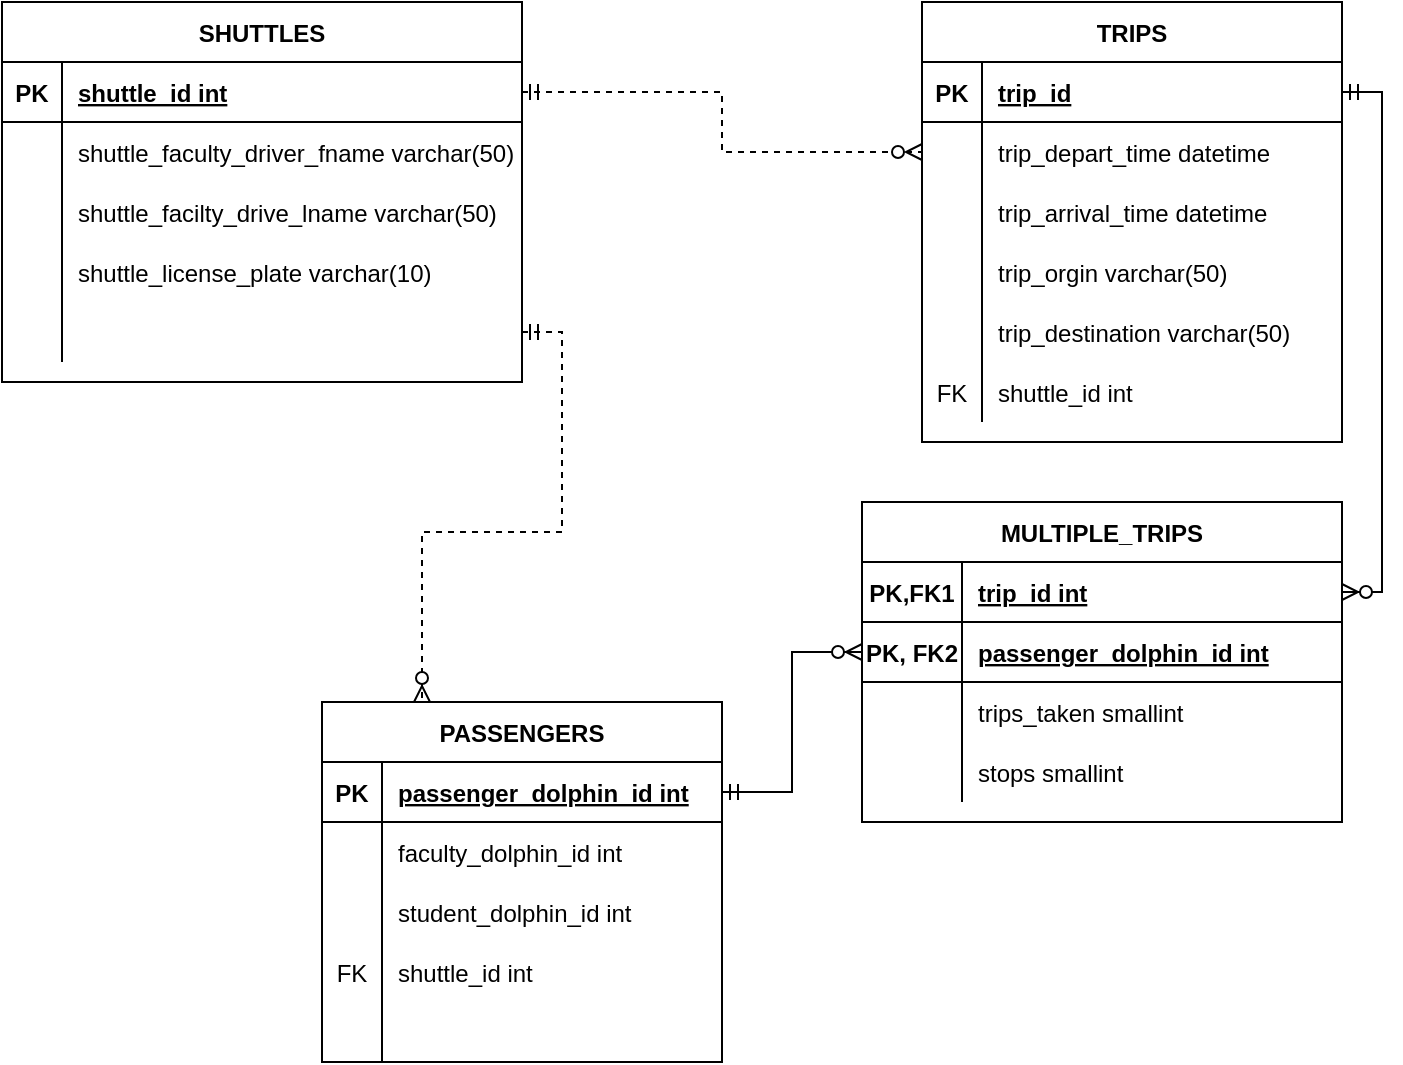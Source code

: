 <mxfile version="14.4.4" type="device"><diagram id="XD-8HTK5XVBbuNtEP1AI" name="Page-1"><mxGraphModel dx="1422" dy="705" grid="1" gridSize="10" guides="1" tooltips="1" connect="1" arrows="1" fold="1" page="1" pageScale="1" pageWidth="850" pageHeight="1100" math="0" shadow="0"><root><mxCell id="0"/><mxCell id="1" parent="0"/><mxCell id="gdSXEXV6dwBL5l3E3zod-1" value="SHUTTLES" style="shape=table;startSize=30;container=1;collapsible=1;childLayout=tableLayout;fixedRows=1;rowLines=0;fontStyle=1;align=center;resizeLast=1;" parent="1" vertex="1"><mxGeometry x="80" y="120" width="260" height="190" as="geometry"/></mxCell><mxCell id="gdSXEXV6dwBL5l3E3zod-2" value="" style="shape=partialRectangle;collapsible=0;dropTarget=0;pointerEvents=0;fillColor=none;top=0;left=0;bottom=1;right=0;points=[[0,0.5],[1,0.5]];portConstraint=eastwest;" parent="gdSXEXV6dwBL5l3E3zod-1" vertex="1"><mxGeometry y="30" width="260" height="30" as="geometry"/></mxCell><mxCell id="gdSXEXV6dwBL5l3E3zod-3" value="PK" style="shape=partialRectangle;connectable=0;fillColor=none;top=0;left=0;bottom=0;right=0;fontStyle=1;overflow=hidden;" parent="gdSXEXV6dwBL5l3E3zod-2" vertex="1"><mxGeometry width="30" height="30" as="geometry"/></mxCell><mxCell id="gdSXEXV6dwBL5l3E3zod-4" value="shuttle_id int" style="shape=partialRectangle;connectable=0;fillColor=none;top=0;left=0;bottom=0;right=0;align=left;spacingLeft=6;fontStyle=5;overflow=hidden;" parent="gdSXEXV6dwBL5l3E3zod-2" vertex="1"><mxGeometry x="30" width="230" height="30" as="geometry"/></mxCell><mxCell id="gdSXEXV6dwBL5l3E3zod-5" value="" style="shape=partialRectangle;collapsible=0;dropTarget=0;pointerEvents=0;fillColor=none;top=0;left=0;bottom=0;right=0;points=[[0,0.5],[1,0.5]];portConstraint=eastwest;" parent="gdSXEXV6dwBL5l3E3zod-1" vertex="1"><mxGeometry y="60" width="260" height="30" as="geometry"/></mxCell><mxCell id="gdSXEXV6dwBL5l3E3zod-6" value="" style="shape=partialRectangle;connectable=0;fillColor=none;top=0;left=0;bottom=0;right=0;editable=1;overflow=hidden;" parent="gdSXEXV6dwBL5l3E3zod-5" vertex="1"><mxGeometry width="30" height="30" as="geometry"/></mxCell><mxCell id="gdSXEXV6dwBL5l3E3zod-7" value="shuttle_faculty_driver_fname varchar(50)" style="shape=partialRectangle;connectable=0;fillColor=none;top=0;left=0;bottom=0;right=0;align=left;spacingLeft=6;overflow=hidden;" parent="gdSXEXV6dwBL5l3E3zod-5" vertex="1"><mxGeometry x="30" width="230" height="30" as="geometry"/></mxCell><mxCell id="gdSXEXV6dwBL5l3E3zod-87" value="" style="shape=partialRectangle;collapsible=0;dropTarget=0;pointerEvents=0;fillColor=none;top=0;left=0;bottom=0;right=0;points=[[0,0.5],[1,0.5]];portConstraint=eastwest;" parent="gdSXEXV6dwBL5l3E3zod-1" vertex="1"><mxGeometry y="90" width="260" height="30" as="geometry"/></mxCell><mxCell id="gdSXEXV6dwBL5l3E3zod-88" value="" style="shape=partialRectangle;connectable=0;fillColor=none;top=0;left=0;bottom=0;right=0;editable=1;overflow=hidden;" parent="gdSXEXV6dwBL5l3E3zod-87" vertex="1"><mxGeometry width="30" height="30" as="geometry"/></mxCell><mxCell id="gdSXEXV6dwBL5l3E3zod-89" value="shuttle_facilty_drive_lname varchar(50)" style="shape=partialRectangle;connectable=0;fillColor=none;top=0;left=0;bottom=0;right=0;align=left;spacingLeft=6;overflow=hidden;" parent="gdSXEXV6dwBL5l3E3zod-87" vertex="1"><mxGeometry x="30" width="230" height="30" as="geometry"/></mxCell><mxCell id="gdSXEXV6dwBL5l3E3zod-8" value="" style="shape=partialRectangle;collapsible=0;dropTarget=0;pointerEvents=0;fillColor=none;top=0;left=0;bottom=0;right=0;points=[[0,0.5],[1,0.5]];portConstraint=eastwest;" parent="gdSXEXV6dwBL5l3E3zod-1" vertex="1"><mxGeometry y="120" width="260" height="30" as="geometry"/></mxCell><mxCell id="gdSXEXV6dwBL5l3E3zod-9" value="" style="shape=partialRectangle;connectable=0;fillColor=none;top=0;left=0;bottom=0;right=0;editable=1;overflow=hidden;" parent="gdSXEXV6dwBL5l3E3zod-8" vertex="1"><mxGeometry width="30" height="30" as="geometry"/></mxCell><mxCell id="gdSXEXV6dwBL5l3E3zod-10" value="shuttle_license_plate varchar(10) " style="shape=partialRectangle;connectable=0;fillColor=none;top=0;left=0;bottom=0;right=0;align=left;spacingLeft=6;overflow=hidden;" parent="gdSXEXV6dwBL5l3E3zod-8" vertex="1"><mxGeometry x="30" width="230" height="30" as="geometry"/></mxCell><mxCell id="gdSXEXV6dwBL5l3E3zod-11" value="" style="shape=partialRectangle;collapsible=0;dropTarget=0;pointerEvents=0;fillColor=none;top=0;left=0;bottom=0;right=0;points=[[0,0.5],[1,0.5]];portConstraint=eastwest;" parent="gdSXEXV6dwBL5l3E3zod-1" vertex="1"><mxGeometry y="150" width="260" height="30" as="geometry"/></mxCell><mxCell id="gdSXEXV6dwBL5l3E3zod-12" value="" style="shape=partialRectangle;connectable=0;fillColor=none;top=0;left=0;bottom=0;right=0;editable=1;overflow=hidden;" parent="gdSXEXV6dwBL5l3E3zod-11" vertex="1"><mxGeometry width="30" height="30" as="geometry"/></mxCell><mxCell id="gdSXEXV6dwBL5l3E3zod-13" value="" style="shape=partialRectangle;connectable=0;fillColor=none;top=0;left=0;bottom=0;right=0;align=left;spacingLeft=6;overflow=hidden;" parent="gdSXEXV6dwBL5l3E3zod-11" vertex="1"><mxGeometry x="30" width="230" height="30" as="geometry"/></mxCell><mxCell id="gdSXEXV6dwBL5l3E3zod-14" value="TRIPS" style="shape=table;startSize=30;container=1;collapsible=1;childLayout=tableLayout;fixedRows=1;rowLines=0;fontStyle=1;align=center;resizeLast=1;" parent="1" vertex="1"><mxGeometry x="540" y="120" width="210" height="220" as="geometry"/></mxCell><mxCell id="gdSXEXV6dwBL5l3E3zod-15" value="" style="shape=partialRectangle;collapsible=0;dropTarget=0;pointerEvents=0;fillColor=none;top=0;left=0;bottom=1;right=0;points=[[0,0.5],[1,0.5]];portConstraint=eastwest;" parent="gdSXEXV6dwBL5l3E3zod-14" vertex="1"><mxGeometry y="30" width="210" height="30" as="geometry"/></mxCell><mxCell id="gdSXEXV6dwBL5l3E3zod-16" value="PK" style="shape=partialRectangle;connectable=0;fillColor=none;top=0;left=0;bottom=0;right=0;fontStyle=1;overflow=hidden;" parent="gdSXEXV6dwBL5l3E3zod-15" vertex="1"><mxGeometry width="30" height="30" as="geometry"/></mxCell><mxCell id="gdSXEXV6dwBL5l3E3zod-17" value="trip_id" style="shape=partialRectangle;connectable=0;fillColor=none;top=0;left=0;bottom=0;right=0;align=left;spacingLeft=6;fontStyle=5;overflow=hidden;" parent="gdSXEXV6dwBL5l3E3zod-15" vertex="1"><mxGeometry x="30" width="180" height="30" as="geometry"/></mxCell><mxCell id="gdSXEXV6dwBL5l3E3zod-18" value="" style="shape=partialRectangle;collapsible=0;dropTarget=0;pointerEvents=0;fillColor=none;top=0;left=0;bottom=0;right=0;points=[[0,0.5],[1,0.5]];portConstraint=eastwest;" parent="gdSXEXV6dwBL5l3E3zod-14" vertex="1"><mxGeometry y="60" width="210" height="30" as="geometry"/></mxCell><mxCell id="gdSXEXV6dwBL5l3E3zod-19" value="" style="shape=partialRectangle;connectable=0;fillColor=none;top=0;left=0;bottom=0;right=0;editable=1;overflow=hidden;" parent="gdSXEXV6dwBL5l3E3zod-18" vertex="1"><mxGeometry width="30" height="30" as="geometry"/></mxCell><mxCell id="gdSXEXV6dwBL5l3E3zod-20" value="trip_depart_time datetime" style="shape=partialRectangle;connectable=0;fillColor=none;top=0;left=0;bottom=0;right=0;align=left;spacingLeft=6;overflow=hidden;" parent="gdSXEXV6dwBL5l3E3zod-18" vertex="1"><mxGeometry x="30" width="180" height="30" as="geometry"/></mxCell><mxCell id="gdSXEXV6dwBL5l3E3zod-21" value="" style="shape=partialRectangle;collapsible=0;dropTarget=0;pointerEvents=0;fillColor=none;top=0;left=0;bottom=0;right=0;points=[[0,0.5],[1,0.5]];portConstraint=eastwest;" parent="gdSXEXV6dwBL5l3E3zod-14" vertex="1"><mxGeometry y="90" width="210" height="30" as="geometry"/></mxCell><mxCell id="gdSXEXV6dwBL5l3E3zod-22" value="" style="shape=partialRectangle;connectable=0;fillColor=none;top=0;left=0;bottom=0;right=0;editable=1;overflow=hidden;" parent="gdSXEXV6dwBL5l3E3zod-21" vertex="1"><mxGeometry width="30" height="30" as="geometry"/></mxCell><mxCell id="gdSXEXV6dwBL5l3E3zod-23" value="trip_arrival_time datetime" style="shape=partialRectangle;connectable=0;fillColor=none;top=0;left=0;bottom=0;right=0;align=left;spacingLeft=6;overflow=hidden;" parent="gdSXEXV6dwBL5l3E3zod-21" vertex="1"><mxGeometry x="30" width="180" height="30" as="geometry"/></mxCell><mxCell id="gdSXEXV6dwBL5l3E3zod-24" value="" style="shape=partialRectangle;collapsible=0;dropTarget=0;pointerEvents=0;fillColor=none;top=0;left=0;bottom=0;right=0;points=[[0,0.5],[1,0.5]];portConstraint=eastwest;" parent="gdSXEXV6dwBL5l3E3zod-14" vertex="1"><mxGeometry y="120" width="210" height="30" as="geometry"/></mxCell><mxCell id="gdSXEXV6dwBL5l3E3zod-25" value="" style="shape=partialRectangle;connectable=0;fillColor=none;top=0;left=0;bottom=0;right=0;editable=1;overflow=hidden;" parent="gdSXEXV6dwBL5l3E3zod-24" vertex="1"><mxGeometry width="30" height="30" as="geometry"/></mxCell><mxCell id="gdSXEXV6dwBL5l3E3zod-26" value="trip_orgin varchar(50)" style="shape=partialRectangle;connectable=0;fillColor=none;top=0;left=0;bottom=0;right=0;align=left;spacingLeft=6;overflow=hidden;" parent="gdSXEXV6dwBL5l3E3zod-24" vertex="1"><mxGeometry x="30" width="180" height="30" as="geometry"/></mxCell><mxCell id="gdSXEXV6dwBL5l3E3zod-49" value="" style="shape=partialRectangle;collapsible=0;dropTarget=0;pointerEvents=0;fillColor=none;top=0;left=0;bottom=0;right=0;points=[[0,0.5],[1,0.5]];portConstraint=eastwest;" parent="gdSXEXV6dwBL5l3E3zod-14" vertex="1"><mxGeometry y="150" width="210" height="30" as="geometry"/></mxCell><mxCell id="gdSXEXV6dwBL5l3E3zod-50" value="" style="shape=partialRectangle;connectable=0;fillColor=none;top=0;left=0;bottom=0;right=0;editable=1;overflow=hidden;" parent="gdSXEXV6dwBL5l3E3zod-49" vertex="1"><mxGeometry width="30" height="30" as="geometry"/></mxCell><mxCell id="gdSXEXV6dwBL5l3E3zod-51" value="trip_destination varchar(50)" style="shape=partialRectangle;connectable=0;fillColor=none;top=0;left=0;bottom=0;right=0;align=left;spacingLeft=6;overflow=hidden;" parent="gdSXEXV6dwBL5l3E3zod-49" vertex="1"><mxGeometry x="30" width="180" height="30" as="geometry"/></mxCell><mxCell id="gdSXEXV6dwBL5l3E3zod-90" value="" style="shape=partialRectangle;collapsible=0;dropTarget=0;pointerEvents=0;fillColor=none;top=0;left=0;bottom=0;right=0;points=[[0,0.5],[1,0.5]];portConstraint=eastwest;" parent="gdSXEXV6dwBL5l3E3zod-14" vertex="1"><mxGeometry y="180" width="210" height="30" as="geometry"/></mxCell><mxCell id="gdSXEXV6dwBL5l3E3zod-91" value="FK" style="shape=partialRectangle;connectable=0;fillColor=none;top=0;left=0;bottom=0;right=0;editable=1;overflow=hidden;" parent="gdSXEXV6dwBL5l3E3zod-90" vertex="1"><mxGeometry width="30" height="30" as="geometry"/></mxCell><mxCell id="gdSXEXV6dwBL5l3E3zod-92" value="shuttle_id int" style="shape=partialRectangle;connectable=0;fillColor=none;top=0;left=0;bottom=0;right=0;align=left;spacingLeft=6;overflow=hidden;" parent="gdSXEXV6dwBL5l3E3zod-90" vertex="1"><mxGeometry x="30" width="180" height="30" as="geometry"/></mxCell><mxCell id="gdSXEXV6dwBL5l3E3zod-27" value="PASSENGERS" style="shape=table;startSize=30;container=1;collapsible=1;childLayout=tableLayout;fixedRows=1;rowLines=0;fontStyle=1;align=center;resizeLast=1;" parent="1" vertex="1"><mxGeometry x="240" y="470" width="200" height="180" as="geometry"/></mxCell><mxCell id="gdSXEXV6dwBL5l3E3zod-28" value="" style="shape=partialRectangle;collapsible=0;dropTarget=0;pointerEvents=0;fillColor=none;top=0;left=0;bottom=1;right=0;points=[[0,0.5],[1,0.5]];portConstraint=eastwest;" parent="gdSXEXV6dwBL5l3E3zod-27" vertex="1"><mxGeometry y="30" width="200" height="30" as="geometry"/></mxCell><mxCell id="gdSXEXV6dwBL5l3E3zod-29" value="PK" style="shape=partialRectangle;connectable=0;fillColor=none;top=0;left=0;bottom=0;right=0;fontStyle=1;overflow=hidden;" parent="gdSXEXV6dwBL5l3E3zod-28" vertex="1"><mxGeometry width="30" height="30" as="geometry"/></mxCell><mxCell id="gdSXEXV6dwBL5l3E3zod-30" value="passenger_dolphin_id int" style="shape=partialRectangle;connectable=0;fillColor=none;top=0;left=0;bottom=0;right=0;align=left;spacingLeft=6;fontStyle=5;overflow=hidden;" parent="gdSXEXV6dwBL5l3E3zod-28" vertex="1"><mxGeometry x="30" width="170" height="30" as="geometry"/></mxCell><mxCell id="gdSXEXV6dwBL5l3E3zod-31" value="" style="shape=partialRectangle;collapsible=0;dropTarget=0;pointerEvents=0;fillColor=none;top=0;left=0;bottom=0;right=0;points=[[0,0.5],[1,0.5]];portConstraint=eastwest;" parent="gdSXEXV6dwBL5l3E3zod-27" vertex="1"><mxGeometry y="60" width="200" height="30" as="geometry"/></mxCell><mxCell id="gdSXEXV6dwBL5l3E3zod-32" value="" style="shape=partialRectangle;connectable=0;fillColor=none;top=0;left=0;bottom=0;right=0;editable=1;overflow=hidden;" parent="gdSXEXV6dwBL5l3E3zod-31" vertex="1"><mxGeometry width="30" height="30" as="geometry"/></mxCell><mxCell id="gdSXEXV6dwBL5l3E3zod-33" value="faculty_dolphin_id int" style="shape=partialRectangle;connectable=0;fillColor=none;top=0;left=0;bottom=0;right=0;align=left;spacingLeft=6;overflow=hidden;" parent="gdSXEXV6dwBL5l3E3zod-31" vertex="1"><mxGeometry x="30" width="170" height="30" as="geometry"/></mxCell><mxCell id="gdSXEXV6dwBL5l3E3zod-34" value="" style="shape=partialRectangle;collapsible=0;dropTarget=0;pointerEvents=0;fillColor=none;top=0;left=0;bottom=0;right=0;points=[[0,0.5],[1,0.5]];portConstraint=eastwest;" parent="gdSXEXV6dwBL5l3E3zod-27" vertex="1"><mxGeometry y="90" width="200" height="30" as="geometry"/></mxCell><mxCell id="gdSXEXV6dwBL5l3E3zod-35" value="" style="shape=partialRectangle;connectable=0;fillColor=none;top=0;left=0;bottom=0;right=0;editable=1;overflow=hidden;" parent="gdSXEXV6dwBL5l3E3zod-34" vertex="1"><mxGeometry width="30" height="30" as="geometry"/></mxCell><mxCell id="gdSXEXV6dwBL5l3E3zod-36" value="student_dolphin_id int" style="shape=partialRectangle;connectable=0;fillColor=none;top=0;left=0;bottom=0;right=0;align=left;spacingLeft=6;overflow=hidden;" parent="gdSXEXV6dwBL5l3E3zod-34" vertex="1"><mxGeometry x="30" width="170" height="30" as="geometry"/></mxCell><mxCell id="gdSXEXV6dwBL5l3E3zod-61" value="" style="shape=partialRectangle;collapsible=0;dropTarget=0;pointerEvents=0;fillColor=none;top=0;left=0;bottom=0;right=0;points=[[0,0.5],[1,0.5]];portConstraint=eastwest;" parent="gdSXEXV6dwBL5l3E3zod-27" vertex="1"><mxGeometry y="120" width="200" height="30" as="geometry"/></mxCell><mxCell id="gdSXEXV6dwBL5l3E3zod-62" value="FK" style="shape=partialRectangle;connectable=0;fillColor=none;top=0;left=0;bottom=0;right=0;fontStyle=0;overflow=hidden;" parent="gdSXEXV6dwBL5l3E3zod-61" vertex="1"><mxGeometry width="30" height="30" as="geometry"/></mxCell><mxCell id="gdSXEXV6dwBL5l3E3zod-63" value="shuttle_id int" style="shape=partialRectangle;connectable=0;fillColor=none;top=0;left=0;bottom=0;right=0;align=left;spacingLeft=6;fontStyle=0;overflow=hidden;" parent="gdSXEXV6dwBL5l3E3zod-61" vertex="1"><mxGeometry x="30" width="170" height="30" as="geometry"/></mxCell><mxCell id="gdSXEXV6dwBL5l3E3zod-37" value="" style="shape=partialRectangle;collapsible=0;dropTarget=0;pointerEvents=0;fillColor=none;top=0;left=0;bottom=0;right=0;points=[[0,0.5],[1,0.5]];portConstraint=eastwest;" parent="gdSXEXV6dwBL5l3E3zod-27" vertex="1"><mxGeometry y="150" width="200" height="30" as="geometry"/></mxCell><mxCell id="gdSXEXV6dwBL5l3E3zod-38" value="" style="shape=partialRectangle;connectable=0;fillColor=none;top=0;left=0;bottom=0;right=0;editable=1;overflow=hidden;" parent="gdSXEXV6dwBL5l3E3zod-37" vertex="1"><mxGeometry width="30" height="30" as="geometry"/></mxCell><mxCell id="gdSXEXV6dwBL5l3E3zod-39" value="" style="shape=partialRectangle;connectable=0;fillColor=none;top=0;left=0;bottom=0;right=0;align=left;spacingLeft=6;overflow=hidden;" parent="gdSXEXV6dwBL5l3E3zod-37" vertex="1"><mxGeometry x="30" width="170" height="30" as="geometry"/></mxCell><mxCell id="gdSXEXV6dwBL5l3E3zod-53" style="edgeStyle=orthogonalEdgeStyle;rounded=0;orthogonalLoop=1;jettySize=auto;html=1;exitX=1;exitY=0.5;exitDx=0;exitDy=0;entryX=0.25;entryY=0;entryDx=0;entryDy=0;startArrow=ERmandOne;startFill=0;endArrow=ERzeroToMany;endFill=1;dashed=1;" parent="1" source="gdSXEXV6dwBL5l3E3zod-11" target="gdSXEXV6dwBL5l3E3zod-27" edge="1"><mxGeometry relative="1" as="geometry"/></mxCell><mxCell id="gdSXEXV6dwBL5l3E3zod-54" style="edgeStyle=orthogonalEdgeStyle;rounded=0;orthogonalLoop=1;jettySize=auto;html=1;exitX=1;exitY=0.5;exitDx=0;exitDy=0;startArrow=ERmandOne;startFill=0;endArrow=ERzeroToMany;endFill=1;entryX=0;entryY=0.5;entryDx=0;entryDy=0;dashed=1;" parent="1" source="gdSXEXV6dwBL5l3E3zod-2" target="gdSXEXV6dwBL5l3E3zod-18" edge="1"><mxGeometry relative="1" as="geometry"/></mxCell><mxCell id="gdSXEXV6dwBL5l3E3zod-65" value="MULTIPLE_TRIPS" style="shape=table;startSize=30;container=1;collapsible=1;childLayout=tableLayout;fixedRows=1;rowLines=0;fontStyle=1;align=center;resizeLast=1;" parent="1" vertex="1"><mxGeometry x="510" y="370" width="240" height="160" as="geometry"/></mxCell><mxCell id="gdSXEXV6dwBL5l3E3zod-66" value="" style="shape=partialRectangle;collapsible=0;dropTarget=0;pointerEvents=0;fillColor=none;top=0;left=0;bottom=1;right=0;points=[[0,0.5],[1,0.5]];portConstraint=eastwest;" parent="gdSXEXV6dwBL5l3E3zod-65" vertex="1"><mxGeometry y="30" width="240" height="30" as="geometry"/></mxCell><mxCell id="gdSXEXV6dwBL5l3E3zod-67" value="PK,FK1" style="shape=partialRectangle;connectable=0;fillColor=none;top=0;left=0;bottom=0;right=0;fontStyle=1;overflow=hidden;" parent="gdSXEXV6dwBL5l3E3zod-66" vertex="1"><mxGeometry width="50" height="30" as="geometry"/></mxCell><mxCell id="gdSXEXV6dwBL5l3E3zod-68" value="trip_id int" style="shape=partialRectangle;connectable=0;fillColor=none;top=0;left=0;bottom=0;right=0;align=left;spacingLeft=6;fontStyle=5;overflow=hidden;" parent="gdSXEXV6dwBL5l3E3zod-66" vertex="1"><mxGeometry x="50" width="190" height="30" as="geometry"/></mxCell><mxCell id="gdSXEXV6dwBL5l3E3zod-78" value="" style="shape=partialRectangle;collapsible=0;dropTarget=0;pointerEvents=0;fillColor=none;top=0;left=0;bottom=1;right=0;points=[[0,0.5],[1,0.5]];portConstraint=eastwest;" parent="gdSXEXV6dwBL5l3E3zod-65" vertex="1"><mxGeometry y="60" width="240" height="30" as="geometry"/></mxCell><mxCell id="gdSXEXV6dwBL5l3E3zod-79" value="PK, FK2" style="shape=partialRectangle;connectable=0;fillColor=none;top=0;left=0;bottom=0;right=0;fontStyle=1;overflow=hidden;" parent="gdSXEXV6dwBL5l3E3zod-78" vertex="1"><mxGeometry width="50" height="30" as="geometry"/></mxCell><mxCell id="gdSXEXV6dwBL5l3E3zod-80" value="passenger_dolphin_id int" style="shape=partialRectangle;connectable=0;fillColor=none;top=0;left=0;bottom=0;right=0;align=left;spacingLeft=6;fontStyle=5;overflow=hidden;" parent="gdSXEXV6dwBL5l3E3zod-78" vertex="1"><mxGeometry x="50" width="190" height="30" as="geometry"/></mxCell><mxCell id="gdSXEXV6dwBL5l3E3zod-69" value="" style="shape=partialRectangle;collapsible=0;dropTarget=0;pointerEvents=0;fillColor=none;top=0;left=0;bottom=0;right=0;points=[[0,0.5],[1,0.5]];portConstraint=eastwest;" parent="gdSXEXV6dwBL5l3E3zod-65" vertex="1"><mxGeometry y="90" width="240" height="30" as="geometry"/></mxCell><mxCell id="gdSXEXV6dwBL5l3E3zod-70" value="" style="shape=partialRectangle;connectable=0;fillColor=none;top=0;left=0;bottom=0;right=0;editable=1;overflow=hidden;" parent="gdSXEXV6dwBL5l3E3zod-69" vertex="1"><mxGeometry width="50" height="30" as="geometry"/></mxCell><mxCell id="gdSXEXV6dwBL5l3E3zod-71" value="trips_taken smallint" style="shape=partialRectangle;connectable=0;fillColor=none;top=0;left=0;bottom=0;right=0;align=left;spacingLeft=6;overflow=hidden;" parent="gdSXEXV6dwBL5l3E3zod-69" vertex="1"><mxGeometry x="50" width="190" height="30" as="geometry"/></mxCell><mxCell id="gdSXEXV6dwBL5l3E3zod-81" value="" style="shape=partialRectangle;collapsible=0;dropTarget=0;pointerEvents=0;fillColor=none;top=0;left=0;bottom=0;right=0;points=[[0,0.5],[1,0.5]];portConstraint=eastwest;" parent="gdSXEXV6dwBL5l3E3zod-65" vertex="1"><mxGeometry y="120" width="240" height="30" as="geometry"/></mxCell><mxCell id="gdSXEXV6dwBL5l3E3zod-82" value="" style="shape=partialRectangle;connectable=0;fillColor=none;top=0;left=0;bottom=0;right=0;editable=1;overflow=hidden;" parent="gdSXEXV6dwBL5l3E3zod-81" vertex="1"><mxGeometry width="50" height="30" as="geometry"/></mxCell><mxCell id="gdSXEXV6dwBL5l3E3zod-83" value="stops smallint" style="shape=partialRectangle;connectable=0;fillColor=none;top=0;left=0;bottom=0;right=0;align=left;spacingLeft=6;overflow=hidden;" parent="gdSXEXV6dwBL5l3E3zod-81" vertex="1"><mxGeometry x="50" width="190" height="30" as="geometry"/></mxCell><mxCell id="gdSXEXV6dwBL5l3E3zod-84" style="edgeStyle=orthogonalEdgeStyle;rounded=0;orthogonalLoop=1;jettySize=auto;html=1;exitX=1;exitY=0.5;exitDx=0;exitDy=0;entryX=0;entryY=0.5;entryDx=0;entryDy=0;startArrow=ERmandOne;startFill=0;endArrow=ERzeroToMany;endFill=1;" parent="1" source="gdSXEXV6dwBL5l3E3zod-28" target="gdSXEXV6dwBL5l3E3zod-78" edge="1"><mxGeometry relative="1" as="geometry"/></mxCell><mxCell id="gdSXEXV6dwBL5l3E3zod-85" style="edgeStyle=orthogonalEdgeStyle;rounded=0;orthogonalLoop=1;jettySize=auto;html=1;exitX=1;exitY=0.5;exitDx=0;exitDy=0;entryX=1;entryY=0.5;entryDx=0;entryDy=0;startArrow=ERzeroToMany;startFill=1;endArrow=ERmandOne;endFill=0;" parent="1" source="gdSXEXV6dwBL5l3E3zod-66" target="gdSXEXV6dwBL5l3E3zod-15" edge="1"><mxGeometry relative="1" as="geometry"/></mxCell></root></mxGraphModel></diagram></mxfile>